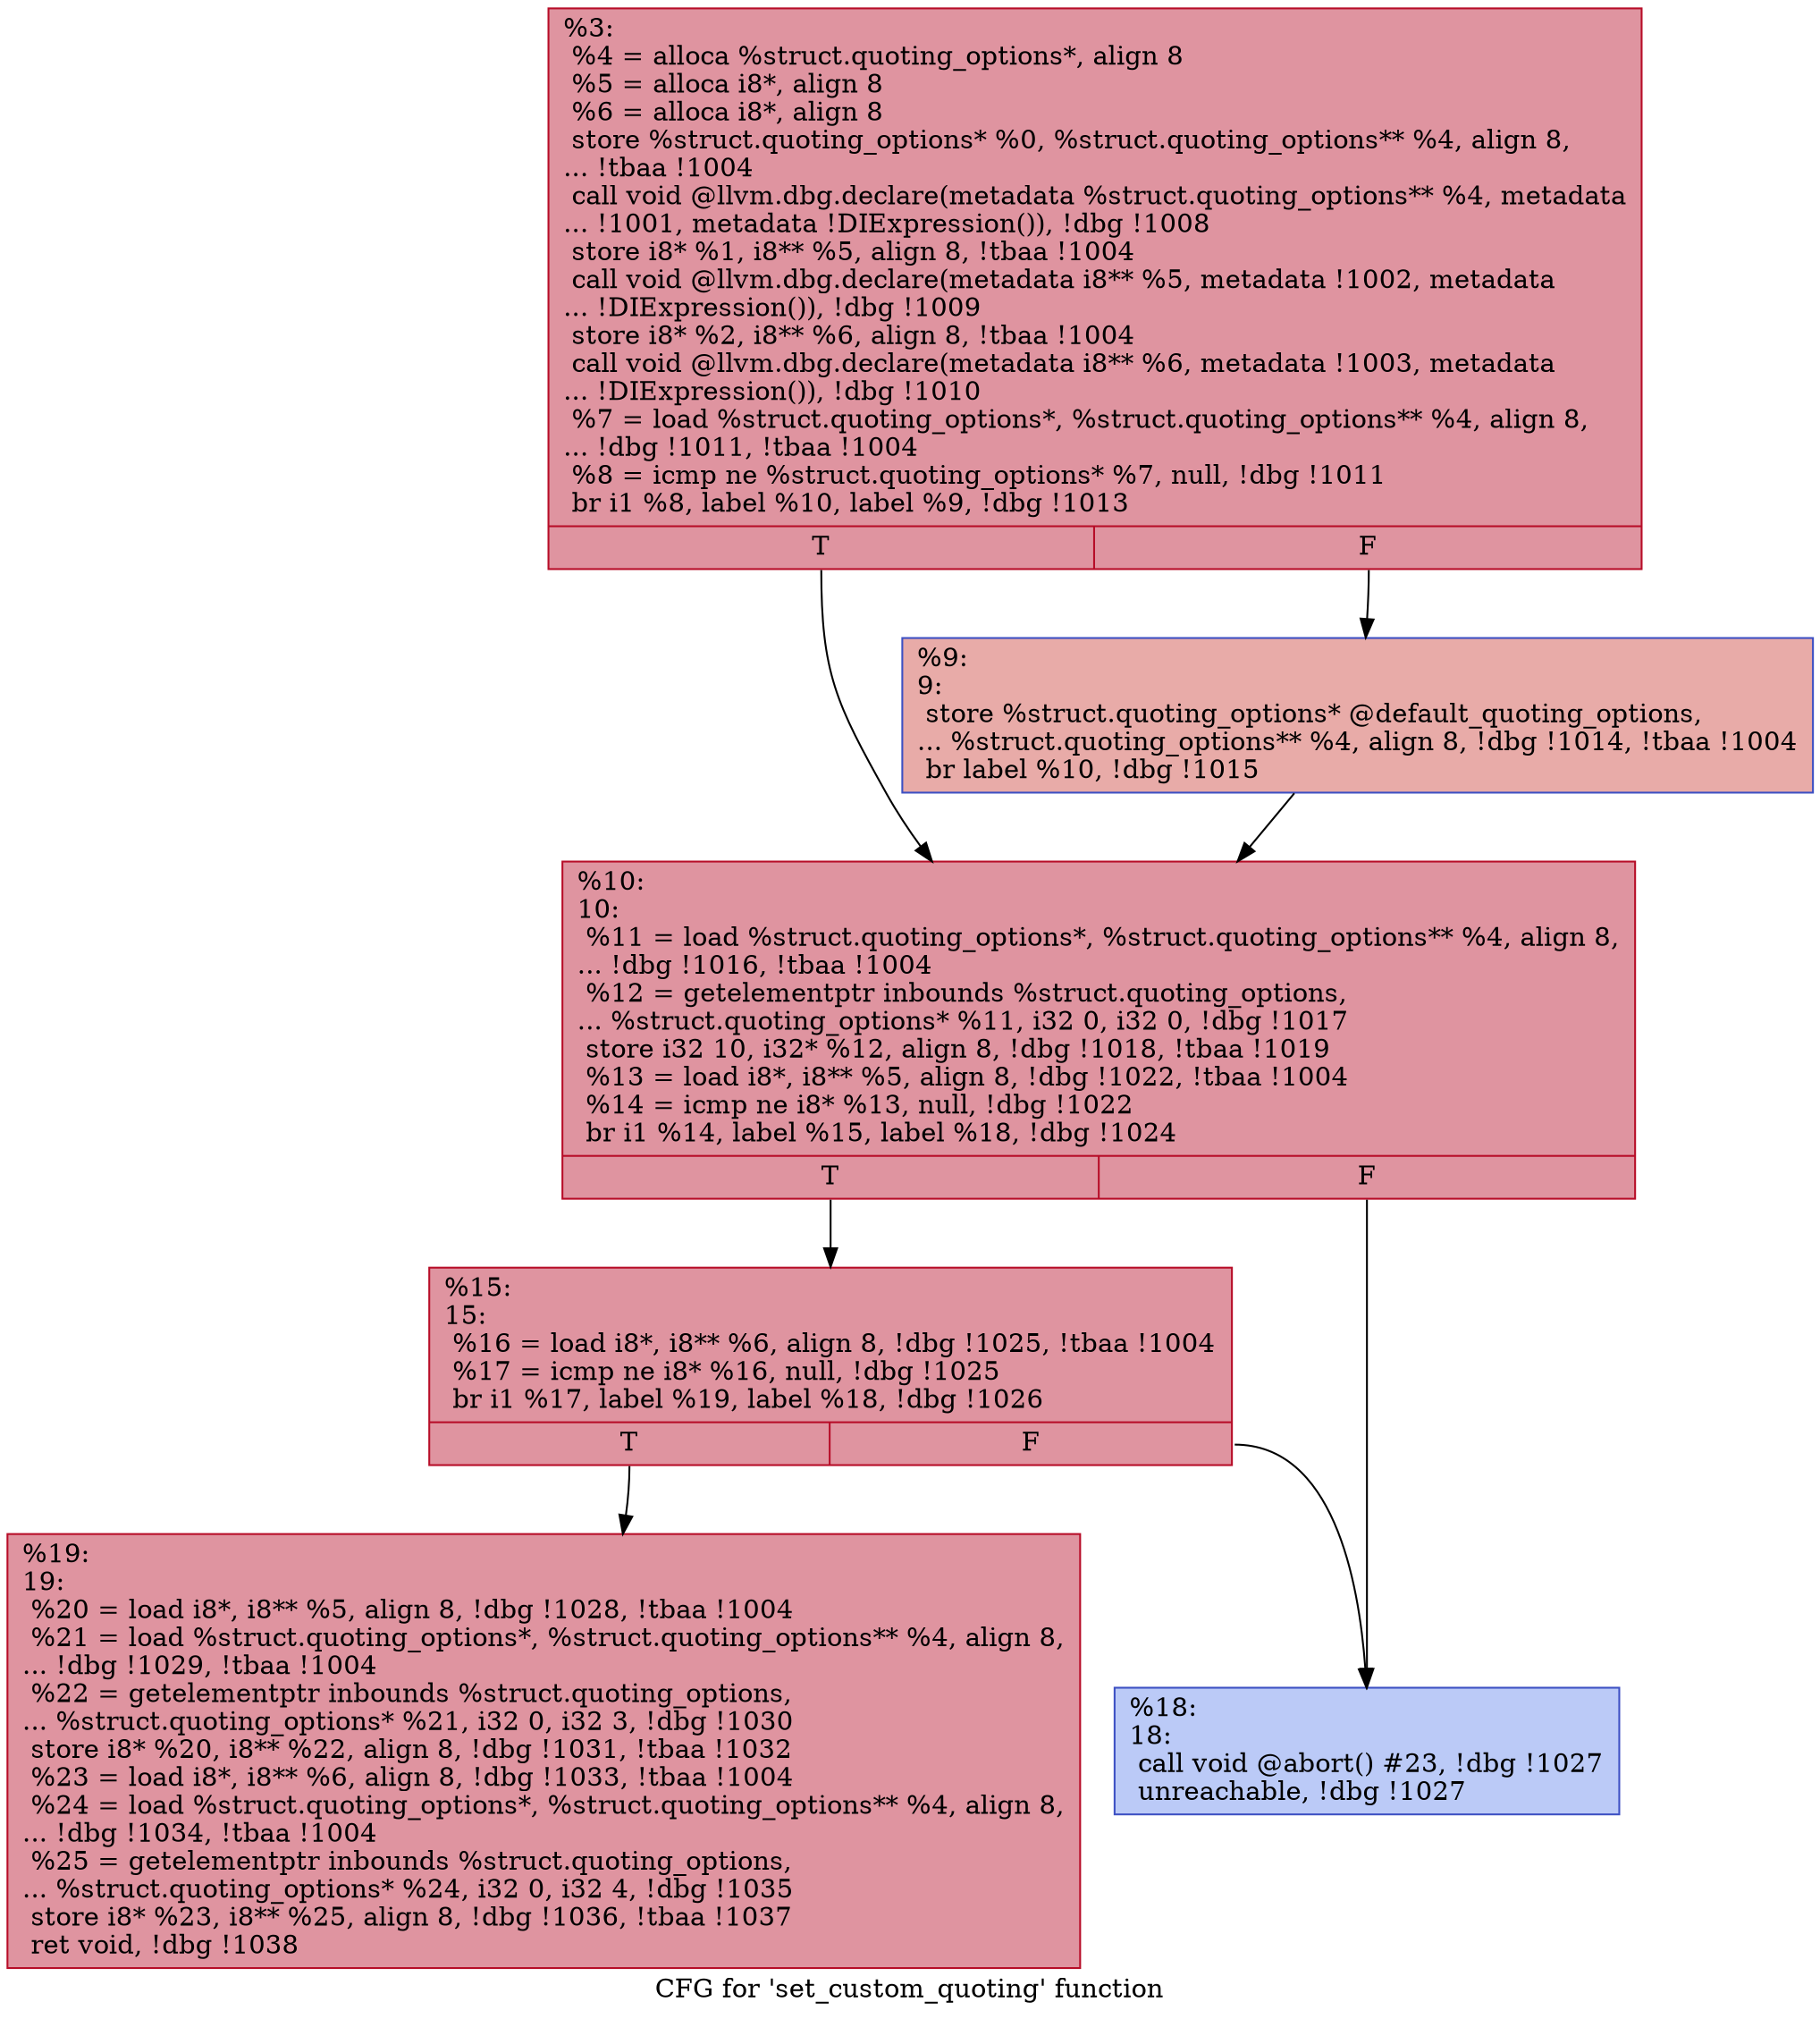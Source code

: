 digraph "CFG for 'set_custom_quoting' function" {
	label="CFG for 'set_custom_quoting' function";

	Node0x2276880 [shape=record,color="#b70d28ff", style=filled, fillcolor="#b70d2870",label="{%3:\l  %4 = alloca %struct.quoting_options*, align 8\l  %5 = alloca i8*, align 8\l  %6 = alloca i8*, align 8\l  store %struct.quoting_options* %0, %struct.quoting_options** %4, align 8,\l... !tbaa !1004\l  call void @llvm.dbg.declare(metadata %struct.quoting_options** %4, metadata\l... !1001, metadata !DIExpression()), !dbg !1008\l  store i8* %1, i8** %5, align 8, !tbaa !1004\l  call void @llvm.dbg.declare(metadata i8** %5, metadata !1002, metadata\l... !DIExpression()), !dbg !1009\l  store i8* %2, i8** %6, align 8, !tbaa !1004\l  call void @llvm.dbg.declare(metadata i8** %6, metadata !1003, metadata\l... !DIExpression()), !dbg !1010\l  %7 = load %struct.quoting_options*, %struct.quoting_options** %4, align 8,\l... !dbg !1011, !tbaa !1004\l  %8 = icmp ne %struct.quoting_options* %7, null, !dbg !1011\l  br i1 %8, label %10, label %9, !dbg !1013\l|{<s0>T|<s1>F}}"];
	Node0x2276880:s0 -> Node0x22781a0;
	Node0x2276880:s1 -> Node0x2278150;
	Node0x2278150 [shape=record,color="#3d50c3ff", style=filled, fillcolor="#cc403a70",label="{%9:\l9:                                                \l  store %struct.quoting_options* @default_quoting_options,\l... %struct.quoting_options** %4, align 8, !dbg !1014, !tbaa !1004\l  br label %10, !dbg !1015\l}"];
	Node0x2278150 -> Node0x22781a0;
	Node0x22781a0 [shape=record,color="#b70d28ff", style=filled, fillcolor="#b70d2870",label="{%10:\l10:                                               \l  %11 = load %struct.quoting_options*, %struct.quoting_options** %4, align 8,\l... !dbg !1016, !tbaa !1004\l  %12 = getelementptr inbounds %struct.quoting_options,\l... %struct.quoting_options* %11, i32 0, i32 0, !dbg !1017\l  store i32 10, i32* %12, align 8, !dbg !1018, !tbaa !1019\l  %13 = load i8*, i8** %5, align 8, !dbg !1022, !tbaa !1004\l  %14 = icmp ne i8* %13, null, !dbg !1022\l  br i1 %14, label %15, label %18, !dbg !1024\l|{<s0>T|<s1>F}}"];
	Node0x22781a0:s0 -> Node0x22781f0;
	Node0x22781a0:s1 -> Node0x2278240;
	Node0x22781f0 [shape=record,color="#b70d28ff", style=filled, fillcolor="#b70d2870",label="{%15:\l15:                                               \l  %16 = load i8*, i8** %6, align 8, !dbg !1025, !tbaa !1004\l  %17 = icmp ne i8* %16, null, !dbg !1025\l  br i1 %17, label %19, label %18, !dbg !1026\l|{<s0>T|<s1>F}}"];
	Node0x22781f0:s0 -> Node0x2278290;
	Node0x22781f0:s1 -> Node0x2278240;
	Node0x2278240 [shape=record,color="#3d50c3ff", style=filled, fillcolor="#6687ed70",label="{%18:\l18:                                               \l  call void @abort() #23, !dbg !1027\l  unreachable, !dbg !1027\l}"];
	Node0x2278290 [shape=record,color="#b70d28ff", style=filled, fillcolor="#b70d2870",label="{%19:\l19:                                               \l  %20 = load i8*, i8** %5, align 8, !dbg !1028, !tbaa !1004\l  %21 = load %struct.quoting_options*, %struct.quoting_options** %4, align 8,\l... !dbg !1029, !tbaa !1004\l  %22 = getelementptr inbounds %struct.quoting_options,\l... %struct.quoting_options* %21, i32 0, i32 3, !dbg !1030\l  store i8* %20, i8** %22, align 8, !dbg !1031, !tbaa !1032\l  %23 = load i8*, i8** %6, align 8, !dbg !1033, !tbaa !1004\l  %24 = load %struct.quoting_options*, %struct.quoting_options** %4, align 8,\l... !dbg !1034, !tbaa !1004\l  %25 = getelementptr inbounds %struct.quoting_options,\l... %struct.quoting_options* %24, i32 0, i32 4, !dbg !1035\l  store i8* %23, i8** %25, align 8, !dbg !1036, !tbaa !1037\l  ret void, !dbg !1038\l}"];
}
